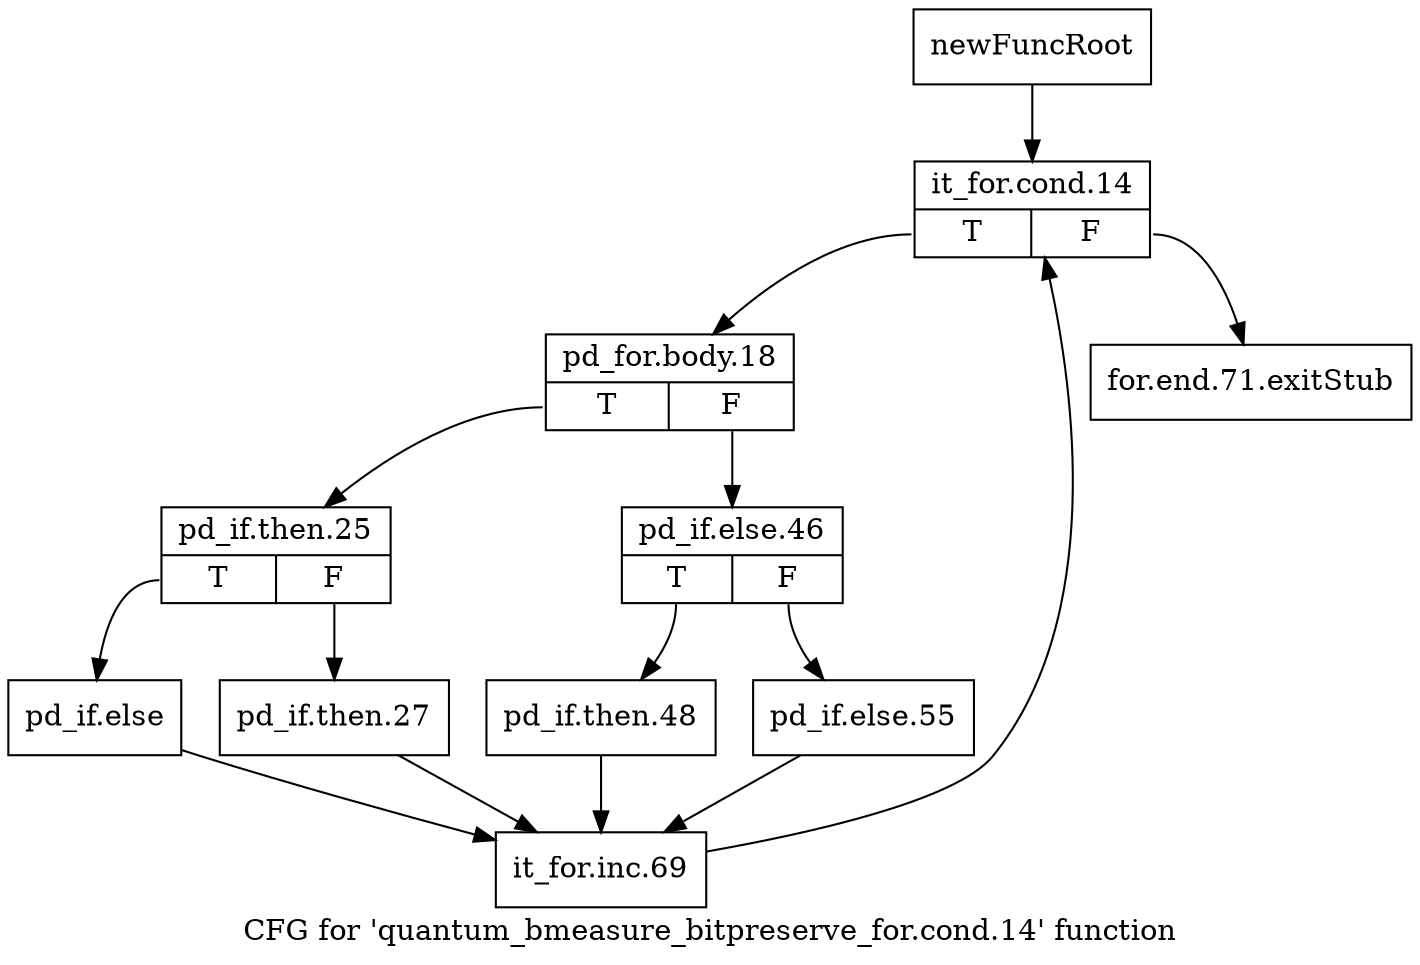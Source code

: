 digraph "CFG for 'quantum_bmeasure_bitpreserve_for.cond.14' function" {
	label="CFG for 'quantum_bmeasure_bitpreserve_for.cond.14' function";

	Node0x16cfae0 [shape=record,label="{newFuncRoot}"];
	Node0x16cfae0 -> Node0x16cfb80;
	Node0x16cfb30 [shape=record,label="{for.end.71.exitStub}"];
	Node0x16cfb80 [shape=record,label="{it_for.cond.14|{<s0>T|<s1>F}}"];
	Node0x16cfb80:s0 -> Node0x16cfbd0;
	Node0x16cfb80:s1 -> Node0x16cfb30;
	Node0x16cfbd0 [shape=record,label="{pd_for.body.18|{<s0>T|<s1>F}}"];
	Node0x16cfbd0:s0 -> Node0x16cfd10;
	Node0x16cfbd0:s1 -> Node0x16cfc20;
	Node0x16cfc20 [shape=record,label="{pd_if.else.46|{<s0>T|<s1>F}}"];
	Node0x16cfc20:s0 -> Node0x16cfcc0;
	Node0x16cfc20:s1 -> Node0x16cfc70;
	Node0x16cfc70 [shape=record,label="{pd_if.else.55}"];
	Node0x16cfc70 -> Node0x16cfe00;
	Node0x16cfcc0 [shape=record,label="{pd_if.then.48}"];
	Node0x16cfcc0 -> Node0x16cfe00;
	Node0x16cfd10 [shape=record,label="{pd_if.then.25|{<s0>T|<s1>F}}"];
	Node0x16cfd10:s0 -> Node0x16cfdb0;
	Node0x16cfd10:s1 -> Node0x16cfd60;
	Node0x16cfd60 [shape=record,label="{pd_if.then.27}"];
	Node0x16cfd60 -> Node0x16cfe00;
	Node0x16cfdb0 [shape=record,label="{pd_if.else}"];
	Node0x16cfdb0 -> Node0x16cfe00;
	Node0x16cfe00 [shape=record,label="{it_for.inc.69}"];
	Node0x16cfe00 -> Node0x16cfb80;
}
